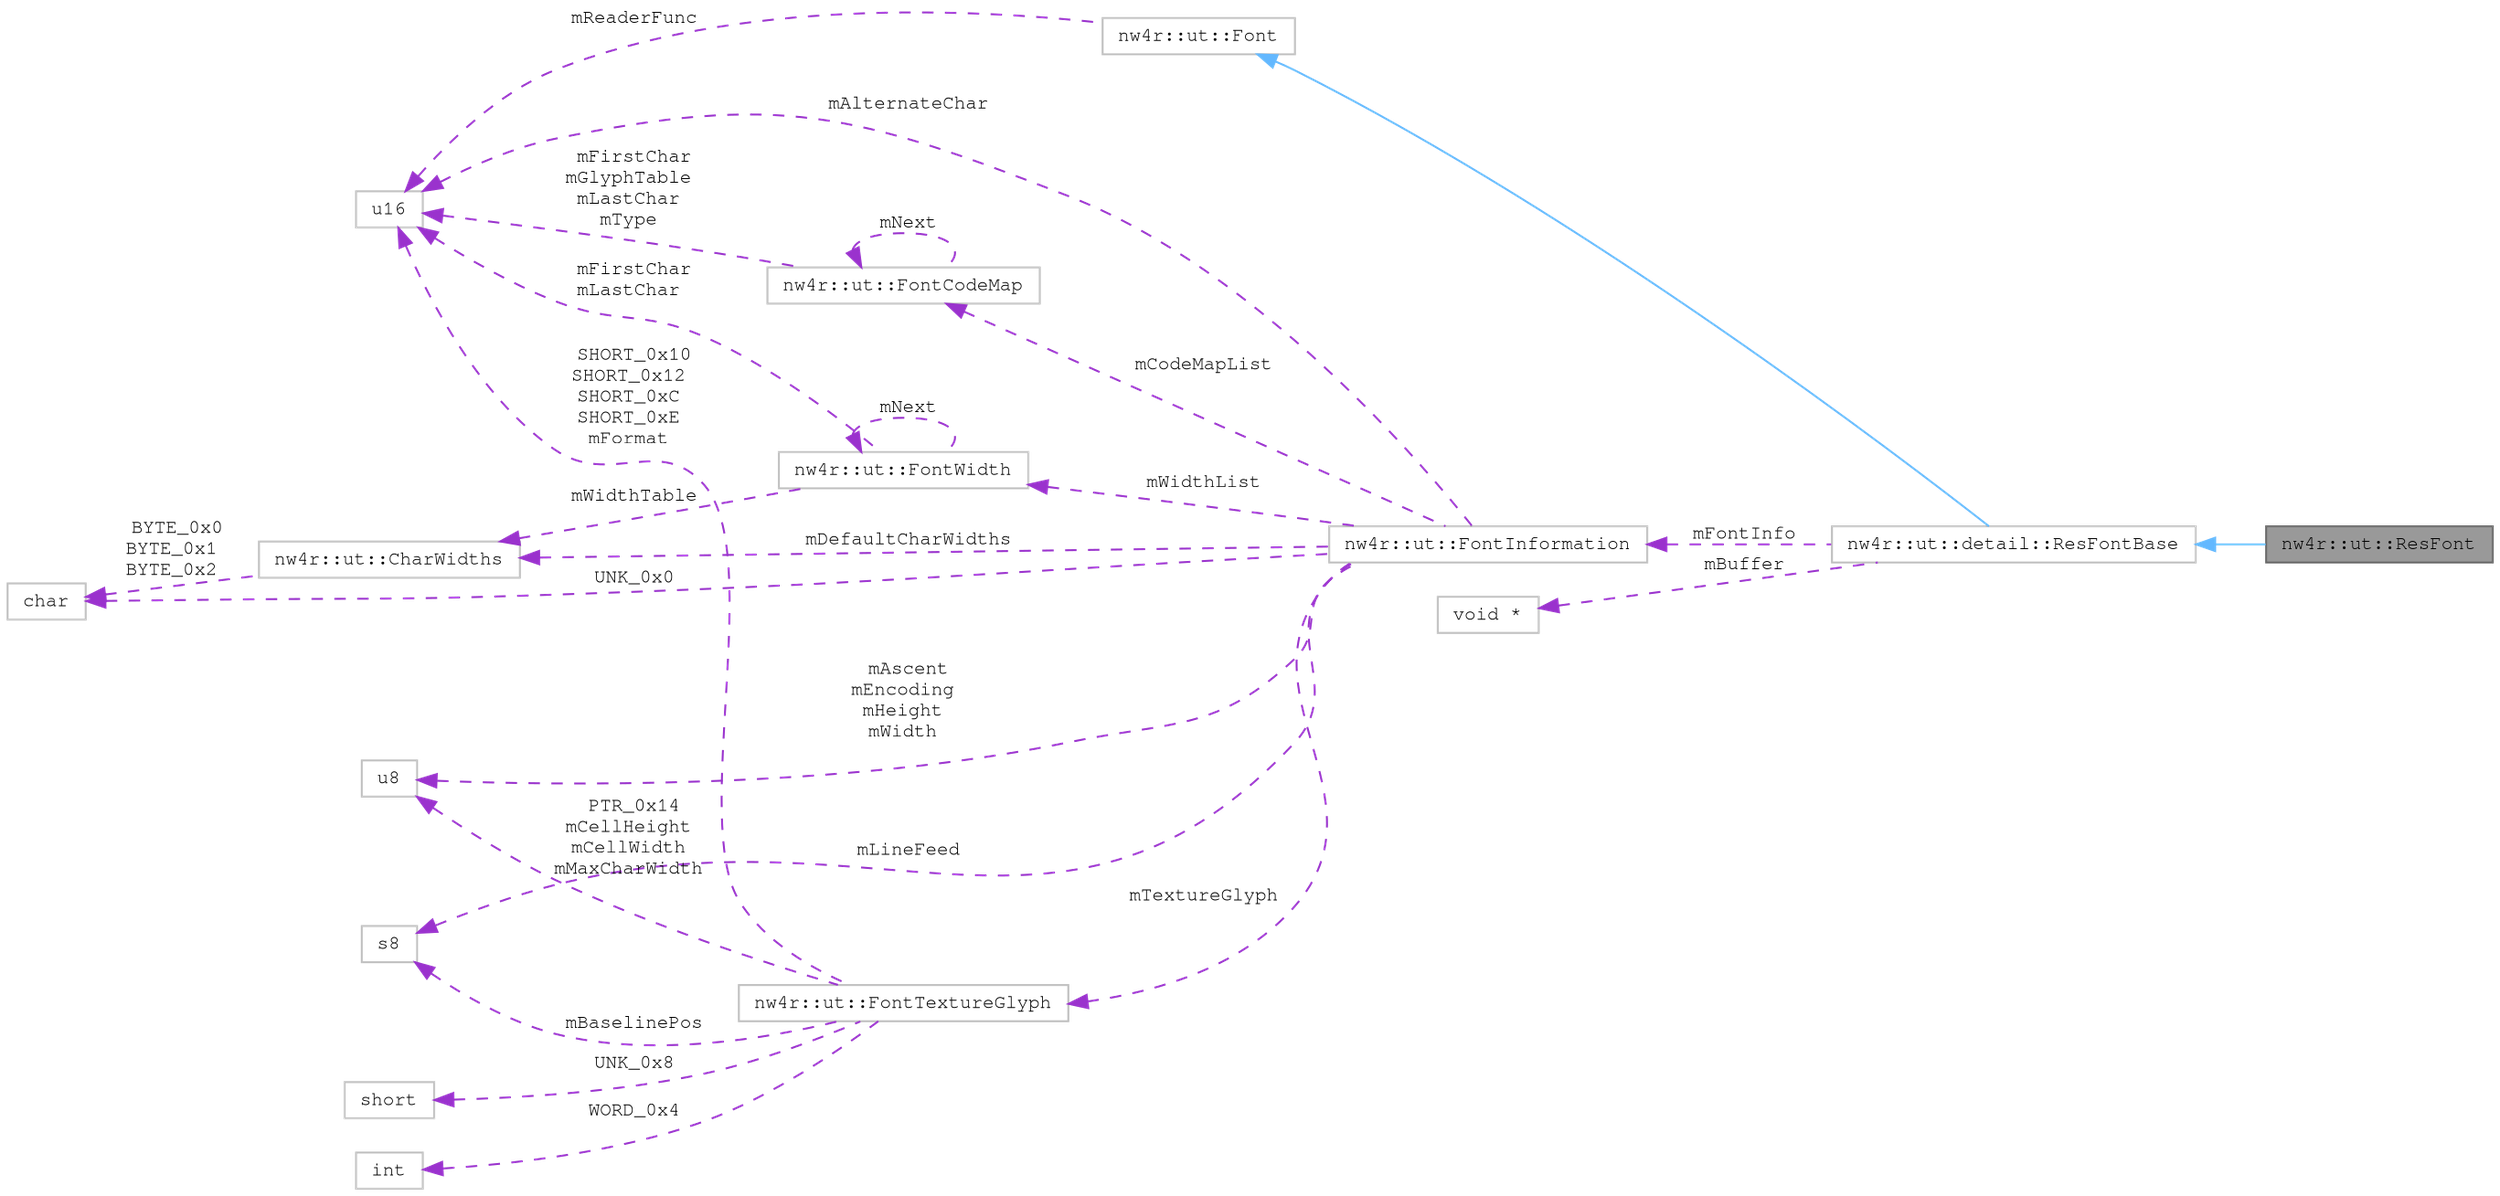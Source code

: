 digraph "nw4r::ut::ResFont"
{
 // LATEX_PDF_SIZE
  bgcolor="transparent";
  edge [fontname=FreeMono,fontsize=10,labelfontname=FreeMono,labelfontsize=10];
  node [fontname=FreeMono,fontsize=10,shape=box,height=0.2,width=0.4];
  rankdir="LR";
  Node1 [label="nw4r::ut::ResFont",height=0.2,width=0.4,color="gray40", fillcolor="grey60", style="filled", fontcolor="black",tooltip=" "];
  Node2 -> Node1 [dir="back",color="steelblue1",style="solid"];
  Node2 [label="nw4r::ut::detail::ResFontBase",height=0.2,width=0.4,color="grey75", fillcolor="white", style="filled",URL="$structnw4r_1_1ut_1_1detail_1_1_res_font_base.html",tooltip=" "];
  Node3 -> Node2 [dir="back",color="steelblue1",style="solid"];
  Node3 [label="nw4r::ut::Font",height=0.2,width=0.4,color="grey75", fillcolor="white", style="filled",URL="$structnw4r_1_1ut_1_1_font.html",tooltip=" "];
  Node4 -> Node3 [dir="back",color="darkorchid3",style="dashed",label=" mReaderFunc" ];
  Node4 [label="u16",height=0.2,width=0.4,color="grey75", fillcolor="white", style="filled",URL="$classu16.html",tooltip=" "];
  Node5 -> Node2 [dir="back",color="darkorchid3",style="dashed",label=" mBuffer" ];
  Node5 [label="void *",height=0.2,width=0.4,color="grey75", fillcolor="white", style="filled",tooltip=" "];
  Node6 -> Node2 [dir="back",color="darkorchid3",style="dashed",label=" mFontInfo" ];
  Node6 [label="nw4r::ut::FontInformation",height=0.2,width=0.4,color="grey75", fillcolor="white", style="filled",URL="$structnw4r_1_1ut_1_1_font_information.html",tooltip=" "];
  Node7 -> Node6 [dir="back",color="darkorchid3",style="dashed",label=" UNK_0x0" ];
  Node7 [label="char",height=0.2,width=0.4,color="grey75", fillcolor="white", style="filled",tooltip=" "];
  Node8 -> Node6 [dir="back",color="darkorchid3",style="dashed",label=" mLineFeed" ];
  Node8 [label="s8",height=0.2,width=0.4,color="grey75", fillcolor="white", style="filled",tooltip=" "];
  Node4 -> Node6 [dir="back",color="darkorchid3",style="dashed",label=" mAlternateChar" ];
  Node9 -> Node6 [dir="back",color="darkorchid3",style="dashed",label=" mDefaultCharWidths" ];
  Node9 [label="nw4r::ut::CharWidths",height=0.2,width=0.4,color="grey75", fillcolor="white", style="filled",URL="$structnw4r_1_1ut_1_1_char_widths.html",tooltip=" "];
  Node7 -> Node9 [dir="back",color="darkorchid3",style="dashed",label=" BYTE_0x0\nBYTE_0x1\nBYTE_0x2" ];
  Node10 -> Node6 [dir="back",color="darkorchid3",style="dashed",label=" mAscent\nmEncoding\nmHeight\nmWidth" ];
  Node10 [label="u8",height=0.2,width=0.4,color="grey75", fillcolor="white", style="filled",tooltip=" "];
  Node11 -> Node6 [dir="back",color="darkorchid3",style="dashed",label=" mTextureGlyph" ];
  Node11 [label="nw4r::ut::FontTextureGlyph",height=0.2,width=0.4,color="grey75", fillcolor="white", style="filled",URL="$structnw4r_1_1ut_1_1_font_texture_glyph.html",tooltip=" "];
  Node10 -> Node11 [dir="back",color="darkorchid3",style="dashed",label=" PTR_0x14\nmCellHeight\nmCellWidth\nmMaxCharWidth" ];
  Node8 -> Node11 [dir="back",color="darkorchid3",style="dashed",label=" mBaselinePos" ];
  Node12 -> Node11 [dir="back",color="darkorchid3",style="dashed",label=" WORD_0x4" ];
  Node12 [label="int",height=0.2,width=0.4,color="grey75", fillcolor="white", style="filled",tooltip=" "];
  Node13 -> Node11 [dir="back",color="darkorchid3",style="dashed",label=" UNK_0x8" ];
  Node13 [label="short",height=0.2,width=0.4,color="grey75", fillcolor="white", style="filled",tooltip=" "];
  Node4 -> Node11 [dir="back",color="darkorchid3",style="dashed",label=" SHORT_0x10\nSHORT_0x12\nSHORT_0xC\nSHORT_0xE\nmFormat" ];
  Node14 -> Node6 [dir="back",color="darkorchid3",style="dashed",label=" mWidthList" ];
  Node14 [label="nw4r::ut::FontWidth",height=0.2,width=0.4,color="grey75", fillcolor="white", style="filled",URL="$structnw4r_1_1ut_1_1_font_width.html",tooltip=" "];
  Node4 -> Node14 [dir="back",color="darkorchid3",style="dashed",label=" mFirstChar\nmLastChar" ];
  Node14 -> Node14 [dir="back",color="darkorchid3",style="dashed",label=" mNext" ];
  Node9 -> Node14 [dir="back",color="darkorchid3",style="dashed",label=" mWidthTable" ];
  Node15 -> Node6 [dir="back",color="darkorchid3",style="dashed",label=" mCodeMapList" ];
  Node15 [label="nw4r::ut::FontCodeMap",height=0.2,width=0.4,color="grey75", fillcolor="white", style="filled",URL="$structnw4r_1_1ut_1_1_font_code_map.html",tooltip=" "];
  Node4 -> Node15 [dir="back",color="darkorchid3",style="dashed",label=" mFirstChar\nmGlyphTable\nmLastChar\nmType" ];
  Node15 -> Node15 [dir="back",color="darkorchid3",style="dashed",label=" mNext" ];
}
